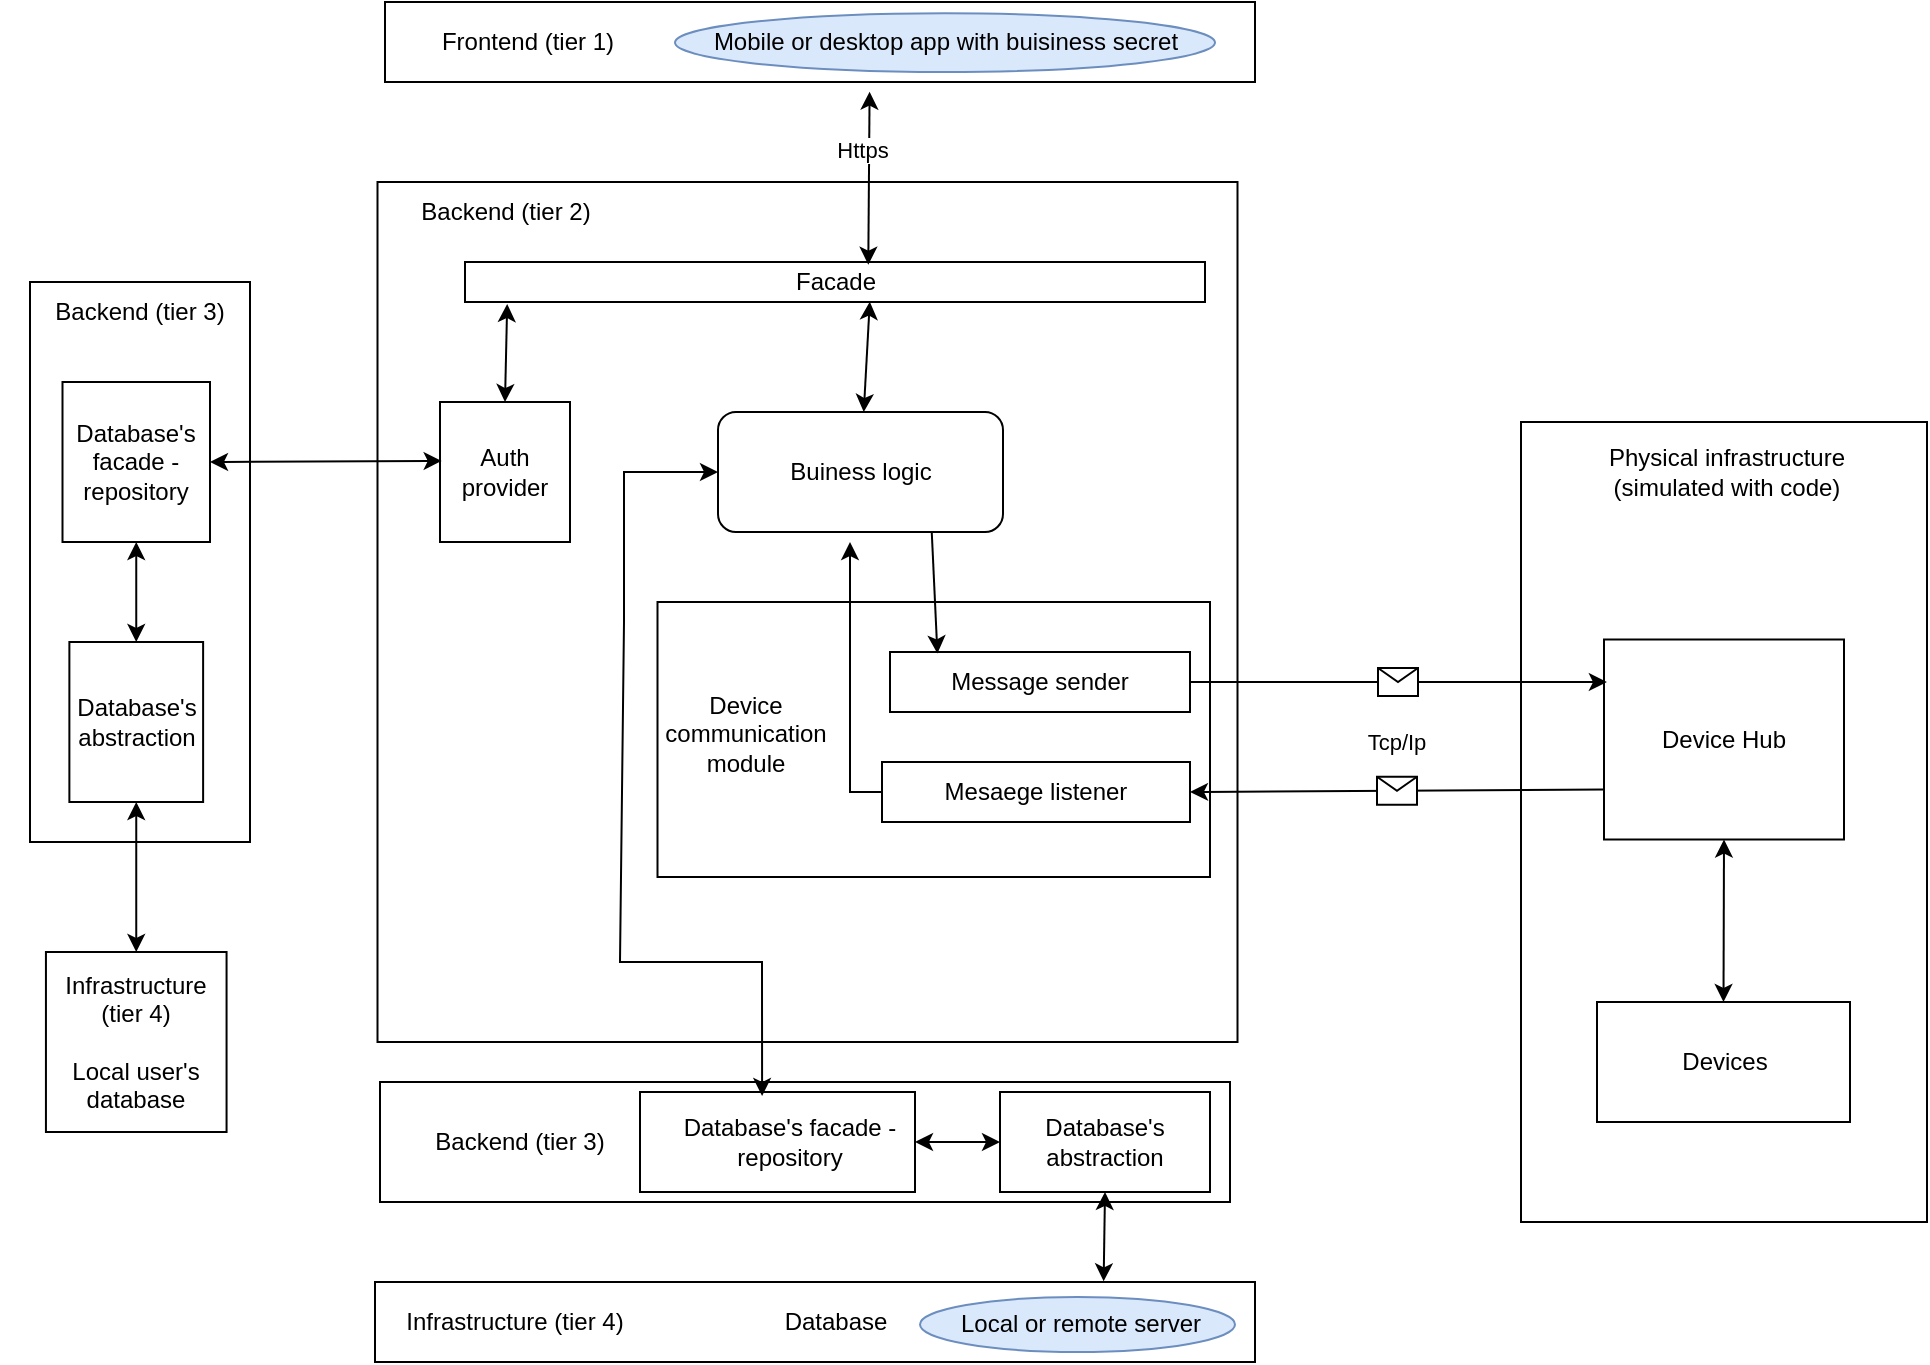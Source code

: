<mxfile version="20.6.0" type="device"><diagram id="EpI23MUeVxXPNa2iNpIE" name="Strona-1"><mxGraphModel dx="1093" dy="585" grid="1" gridSize="10" guides="1" tooltips="1" connect="1" arrows="1" fold="1" page="1" pageScale="1" pageWidth="827" pageHeight="1169" math="0" shadow="0"><root><mxCell id="0"/><mxCell id="1" parent="0"/><mxCell id="vvhBn6osvy8SjjtgUNBW-15" value="" style="rounded=0;whiteSpace=wrap;html=1;" vertex="1" parent="1"><mxGeometry x="815.5" y="220" width="203" height="400" as="geometry"/></mxCell><mxCell id="TXhg_xOX0OTRz-veLfJ1-1" value="" style="rounded=0;whiteSpace=wrap;html=1;" parent="1" vertex="1"><mxGeometry x="245" y="550" width="425" height="60" as="geometry"/></mxCell><mxCell id="Aucku0m20hBpVzamq6ua-1" value="" style="whiteSpace=wrap;html=1;aspect=fixed;" parent="1" vertex="1"><mxGeometry x="243.75" y="100" width="430" height="430" as="geometry"/></mxCell><mxCell id="Aucku0m20hBpVzamq6ua-2" value="" style="rounded=0;whiteSpace=wrap;html=1;" parent="1" vertex="1"><mxGeometry x="247.5" y="10" width="435" height="40" as="geometry"/></mxCell><mxCell id="Aucku0m20hBpVzamq6ua-3" value="Frontend (tier 1)" style="text;html=1;strokeColor=none;fillColor=none;align=center;verticalAlign=middle;whiteSpace=wrap;rounded=0;" parent="1" vertex="1"><mxGeometry x="250" y="15" width="137.5" height="30" as="geometry"/></mxCell><mxCell id="Aucku0m20hBpVzamq6ua-4" value="&lt;div&gt;Backend (tier 2)&lt;/div&gt;" style="text;html=1;strokeColor=none;fillColor=none;align=center;verticalAlign=middle;whiteSpace=wrap;rounded=0;" parent="1" vertex="1"><mxGeometry x="237.5" y="100" width="140" height="30" as="geometry"/></mxCell><mxCell id="Aucku0m20hBpVzamq6ua-6" value="Facade" style="rounded=0;whiteSpace=wrap;html=1;" parent="1" vertex="1"><mxGeometry x="287.5" y="140" width="370" height="20" as="geometry"/></mxCell><mxCell id="Aucku0m20hBpVzamq6ua-9" value="" style="rounded=0;whiteSpace=wrap;html=1;" parent="1" vertex="1"><mxGeometry x="242.5" y="650" width="440" height="40" as="geometry"/></mxCell><mxCell id="Aucku0m20hBpVzamq6ua-10" value="Database " style="text;html=1;strokeColor=none;fillColor=none;align=center;verticalAlign=middle;whiteSpace=wrap;rounded=0;" parent="1" vertex="1"><mxGeometry x="362.5" y="655" width="220" height="30" as="geometry"/></mxCell><mxCell id="Aucku0m20hBpVzamq6ua-11" value="Database's  abstraction" style="rounded=0;whiteSpace=wrap;html=1;" parent="1" vertex="1"><mxGeometry x="555" y="555" width="105" height="50" as="geometry"/></mxCell><mxCell id="Aucku0m20hBpVzamq6ua-20" value="" style="rounded=0;whiteSpace=wrap;html=1;" parent="1" vertex="1"><mxGeometry x="375" y="555" width="137.5" height="50" as="geometry"/></mxCell><mxCell id="Aucku0m20hBpVzamq6ua-21" value="Database's facade - repository" style="text;html=1;strokeColor=none;fillColor=none;align=center;verticalAlign=middle;whiteSpace=wrap;rounded=0;" parent="1" vertex="1"><mxGeometry x="395" y="565" width="110" height="30" as="geometry"/></mxCell><mxCell id="Aucku0m20hBpVzamq6ua-22" value="" style="endArrow=classic;startArrow=classic;html=1;rounded=0;entryX=0;entryY=0.5;entryDx=0;entryDy=0;exitX=1;exitY=0.5;exitDx=0;exitDy=0;" parent="1" source="Aucku0m20hBpVzamq6ua-20" target="Aucku0m20hBpVzamq6ua-11" edge="1"><mxGeometry width="50" height="50" relative="1" as="geometry"><mxPoint x="595" y="380" as="sourcePoint"/><mxPoint x="645" y="330" as="targetPoint"/></mxGeometry></mxCell><mxCell id="Aucku0m20hBpVzamq6ua-23" value="" style="endArrow=classic;startArrow=classic;html=1;rounded=0;entryX=0.5;entryY=1;entryDx=0;entryDy=0;exitX=0.828;exitY=-0.008;exitDx=0;exitDy=0;exitPerimeter=0;" parent="1" source="Aucku0m20hBpVzamq6ua-9" target="Aucku0m20hBpVzamq6ua-11" edge="1"><mxGeometry width="50" height="50" relative="1" as="geometry"><mxPoint x="595" y="370" as="sourcePoint"/><mxPoint x="645" y="320" as="targetPoint"/></mxGeometry></mxCell><mxCell id="Aucku0m20hBpVzamq6ua-24" value="" style="endArrow=classic;startArrow=classic;html=1;rounded=0;entryX=0;entryY=0.5;entryDx=0;entryDy=0;exitX=0.444;exitY=0.04;exitDx=0;exitDy=0;exitPerimeter=0;" parent="1" source="Aucku0m20hBpVzamq6ua-20" target="vvhBn6osvy8SjjtgUNBW-23" edge="1"><mxGeometry width="50" height="50" relative="1" as="geometry"><mxPoint x="595" y="370" as="sourcePoint"/><mxPoint x="482.96" y="228.95" as="targetPoint"/><Array as="points"><mxPoint x="436" y="490"/><mxPoint x="365" y="490"/><mxPoint x="367" y="320"/><mxPoint x="367" y="245"/></Array></mxGeometry></mxCell><mxCell id="Aucku0m20hBpVzamq6ua-25" value="Devices" style="rounded=0;whiteSpace=wrap;html=1;" parent="1" vertex="1"><mxGeometry x="853.5" y="510" width="126.5" height="60" as="geometry"/></mxCell><mxCell id="Aucku0m20hBpVzamq6ua-27" value="" style="rounded=0;whiteSpace=wrap;html=1;" parent="1" vertex="1"><mxGeometry x="383.75" y="310" width="276.25" height="137.5" as="geometry"/></mxCell><mxCell id="Aucku0m20hBpVzamq6ua-28" value="Device communication module" style="text;html=1;strokeColor=none;fillColor=none;align=center;verticalAlign=middle;whiteSpace=wrap;rounded=0;" parent="1" vertex="1"><mxGeometry x="392.5" y="323.75" width="70" height="105" as="geometry"/></mxCell><mxCell id="Aucku0m20hBpVzamq6ua-31" value="" style="endArrow=classic;startArrow=classic;html=1;rounded=0;entryX=0.557;entryY=1.121;entryDx=0;entryDy=0;exitX=0.545;exitY=0.067;exitDx=0;exitDy=0;exitPerimeter=0;entryPerimeter=0;" parent="1" source="Aucku0m20hBpVzamq6ua-6" target="Aucku0m20hBpVzamq6ua-2" edge="1"><mxGeometry width="50" height="50" relative="1" as="geometry"><mxPoint x="595" y="110" as="sourcePoint"/><mxPoint x="645" y="60" as="targetPoint"/></mxGeometry></mxCell><mxCell id="vvhBn6osvy8SjjtgUNBW-19" value="Https" style="edgeLabel;html=1;align=center;verticalAlign=middle;resizable=0;points=[];" vertex="1" connectable="0" parent="Aucku0m20hBpVzamq6ua-31"><mxGeometry x="0.309" y="-1" relative="1" as="geometry"><mxPoint x="-5" y="-1" as="offset"/></mxGeometry></mxCell><mxCell id="Aucku0m20hBpVzamq6ua-39" value="" style="ellipse;whiteSpace=wrap;html=1;fillColor=#dae8fc;strokeColor=#6c8ebf;" parent="1" vertex="1"><mxGeometry x="515" y="657.5" width="157.5" height="27.5" as="geometry"/></mxCell><mxCell id="Aucku0m20hBpVzamq6ua-40" value="Local or remote server" style="text;html=1;strokeColor=none;fillColor=none;align=center;verticalAlign=middle;whiteSpace=wrap;rounded=0;" parent="1" vertex="1"><mxGeometry x="515" y="656.25" width="161.25" height="30" as="geometry"/></mxCell><mxCell id="Aucku0m20hBpVzamq6ua-43" value="Auth provider" style="rounded=0;whiteSpace=wrap;html=1;" parent="1" vertex="1"><mxGeometry x="275" y="210" width="65" height="70" as="geometry"/></mxCell><mxCell id="Aucku0m20hBpVzamq6ua-45" value="" style="endArrow=classic;startArrow=classic;html=1;rounded=0;entryX=0.057;entryY=1.05;entryDx=0;entryDy=0;entryPerimeter=0;exitX=0.5;exitY=0;exitDx=0;exitDy=0;" parent="1" source="Aucku0m20hBpVzamq6ua-43" target="Aucku0m20hBpVzamq6ua-6" edge="1"><mxGeometry width="50" height="50" relative="1" as="geometry"><mxPoint x="595" y="350" as="sourcePoint"/><mxPoint x="645" y="300" as="targetPoint"/></mxGeometry></mxCell><mxCell id="TXhg_xOX0OTRz-veLfJ1-2" value="Backend (tier 3)" style="text;html=1;strokeColor=none;fillColor=none;align=center;verticalAlign=middle;whiteSpace=wrap;rounded=0;" parent="1" vertex="1"><mxGeometry x="260" y="565" width="110" height="30" as="geometry"/></mxCell><mxCell id="TXhg_xOX0OTRz-veLfJ1-3" value="Infrastructure (tier 4)" style="text;html=1;strokeColor=none;fillColor=none;align=center;verticalAlign=middle;whiteSpace=wrap;rounded=0;" parent="1" vertex="1"><mxGeometry x="250" y="655" width="125" height="30" as="geometry"/></mxCell><mxCell id="TXhg_xOX0OTRz-veLfJ1-8" value="Device Hub" style="rounded=0;whiteSpace=wrap;html=1;" parent="1" vertex="1"><mxGeometry x="857" y="328.75" width="120" height="100" as="geometry"/></mxCell><mxCell id="TXhg_xOX0OTRz-veLfJ1-11" value="" style="endArrow=classic;startArrow=classic;html=1;rounded=0;entryX=0.5;entryY=1;entryDx=0;entryDy=0;exitX=0.5;exitY=0;exitDx=0;exitDy=0;" parent="1" source="Aucku0m20hBpVzamq6ua-25" target="TXhg_xOX0OTRz-veLfJ1-8" edge="1"><mxGeometry width="50" height="50" relative="1" as="geometry"><mxPoint x="597" y="540" as="sourcePoint"/><mxPoint x="647" y="490" as="targetPoint"/></mxGeometry></mxCell><mxCell id="TXhg_xOX0OTRz-veLfJ1-12" value="Message sender" style="rounded=0;whiteSpace=wrap;html=1;" parent="1" vertex="1"><mxGeometry x="500" y="335" width="150" height="30" as="geometry"/></mxCell><mxCell id="TXhg_xOX0OTRz-veLfJ1-15" value="Mesaege listener" style="rounded=0;whiteSpace=wrap;html=1;" parent="1" vertex="1"><mxGeometry x="496" y="390" width="154" height="30" as="geometry"/></mxCell><mxCell id="TXhg_xOX0OTRz-veLfJ1-19" value="" style="endArrow=classic;html=1;rounded=0;entryX=0.012;entryY=0.213;entryDx=0;entryDy=0;exitX=1;exitY=0.5;exitDx=0;exitDy=0;entryPerimeter=0;" parent="1" source="TXhg_xOX0OTRz-veLfJ1-12" target="TXhg_xOX0OTRz-veLfJ1-8" edge="1"><mxGeometry relative="1" as="geometry"><mxPoint x="565" y="390" as="sourcePoint"/><mxPoint x="665" y="390" as="targetPoint"/></mxGeometry></mxCell><mxCell id="TXhg_xOX0OTRz-veLfJ1-20" value="" style="shape=message;html=1;outlineConnect=0;" parent="TXhg_xOX0OTRz-veLfJ1-19" vertex="1"><mxGeometry width="20" height="14" relative="1" as="geometry"><mxPoint x="-10" y="-7" as="offset"/></mxGeometry></mxCell><mxCell id="vvhBn6osvy8SjjtgUNBW-20" value="Tcp/Ip" style="edgeLabel;html=1;align=center;verticalAlign=middle;resizable=0;points=[];" vertex="1" connectable="0" parent="TXhg_xOX0OTRz-veLfJ1-19"><mxGeometry x="0.302" y="-2" relative="1" as="geometry"><mxPoint x="-33" y="28" as="offset"/></mxGeometry></mxCell><mxCell id="TXhg_xOX0OTRz-veLfJ1-21" value="" style="endArrow=classic;html=1;rounded=0;entryX=1;entryY=0.5;entryDx=0;entryDy=0;exitX=0;exitY=0.75;exitDx=0;exitDy=0;" parent="1" source="TXhg_xOX0OTRz-veLfJ1-8" target="TXhg_xOX0OTRz-veLfJ1-15" edge="1"><mxGeometry relative="1" as="geometry"><mxPoint x="565" y="390" as="sourcePoint"/><mxPoint x="665" y="390" as="targetPoint"/></mxGeometry></mxCell><mxCell id="TXhg_xOX0OTRz-veLfJ1-22" value="" style="shape=message;html=1;outlineConnect=0;" parent="TXhg_xOX0OTRz-veLfJ1-21" vertex="1"><mxGeometry width="20" height="14" relative="1" as="geometry"><mxPoint x="-10" y="-7" as="offset"/></mxGeometry></mxCell><mxCell id="TXhg_xOX0OTRz-veLfJ1-24" value="Mobile or desktop app with buisiness secret" style="ellipse;whiteSpace=wrap;html=1;fillColor=#dae8fc;strokeColor=#6c8ebf;" parent="1" vertex="1"><mxGeometry x="392.5" y="15.62" width="270" height="29.38" as="geometry"/></mxCell><mxCell id="TXhg_xOX0OTRz-veLfJ1-32" value="" style="endArrow=classic;html=1;rounded=0;exitX=0;exitY=0.5;exitDx=0;exitDy=0;" parent="1" source="TXhg_xOX0OTRz-veLfJ1-12" edge="1"><mxGeometry width="50" height="50" relative="1" as="geometry"><mxPoint x="385" y="430" as="sourcePoint"/><mxPoint x="500" y="350" as="targetPoint"/></mxGeometry></mxCell><mxCell id="TXhg_xOX0OTRz-veLfJ1-33" value="" style="endArrow=classic;html=1;rounded=0;exitX=0;exitY=0.5;exitDx=0;exitDy=0;" parent="1" source="TXhg_xOX0OTRz-veLfJ1-15" edge="1"><mxGeometry width="50" height="50" relative="1" as="geometry"><mxPoint x="385" y="430" as="sourcePoint"/><mxPoint x="480" y="280" as="targetPoint"/><Array as="points"><mxPoint x="480" y="405"/></Array></mxGeometry></mxCell><mxCell id="vvhBn6osvy8SjjtgUNBW-1" value="" style="rounded=0;whiteSpace=wrap;html=1;" vertex="1" parent="1"><mxGeometry x="70" y="150" width="110" height="280" as="geometry"/></mxCell><mxCell id="vvhBn6osvy8SjjtgUNBW-2" value="Database's facade - repository" style="rounded=0;whiteSpace=wrap;html=1;" vertex="1" parent="1"><mxGeometry x="86.25" y="200" width="73.75" height="80" as="geometry"/></mxCell><mxCell id="vvhBn6osvy8SjjtgUNBW-4" value="Database's  abstraction" style="rounded=0;whiteSpace=wrap;html=1;" vertex="1" parent="1"><mxGeometry x="89.69" y="330" width="66.87" height="80" as="geometry"/></mxCell><mxCell id="vvhBn6osvy8SjjtgUNBW-6" value="" style="endArrow=classic;startArrow=classic;html=1;rounded=0;entryX=0.5;entryY=1;entryDx=0;entryDy=0;" edge="1" parent="1" source="vvhBn6osvy8SjjtgUNBW-4" target="vvhBn6osvy8SjjtgUNBW-2"><mxGeometry width="50" height="50" relative="1" as="geometry"><mxPoint x="522.5" y="610.0" as="sourcePoint"/><mxPoint x="240" y="390" as="targetPoint"/></mxGeometry></mxCell><mxCell id="vvhBn6osvy8SjjtgUNBW-7" value="Infrastructure (tier 4)&lt;br&gt;&lt;br&gt;Local user's database" style="rounded=0;whiteSpace=wrap;html=1;" vertex="1" parent="1"><mxGeometry x="77.97" y="485" width="90.31" height="90" as="geometry"/></mxCell><mxCell id="vvhBn6osvy8SjjtgUNBW-8" value="" style="endArrow=classic;startArrow=classic;html=1;rounded=0;exitX=0.5;exitY=0;exitDx=0;exitDy=0;entryX=0.5;entryY=1;entryDx=0;entryDy=0;" edge="1" parent="1" source="vvhBn6osvy8SjjtgUNBW-7" target="vvhBn6osvy8SjjtgUNBW-4"><mxGeometry width="50" height="50" relative="1" as="geometry"><mxPoint x="490" y="490" as="sourcePoint"/><mxPoint x="540" y="440" as="targetPoint"/></mxGeometry></mxCell><mxCell id="vvhBn6osvy8SjjtgUNBW-9" value="" style="endArrow=classic;startArrow=classic;html=1;rounded=0;exitX=1;exitY=0.5;exitDx=0;exitDy=0;entryX=0.013;entryY=0.421;entryDx=0;entryDy=0;entryPerimeter=0;" edge="1" parent="1" source="vvhBn6osvy8SjjtgUNBW-2" target="Aucku0m20hBpVzamq6ua-43"><mxGeometry width="50" height="50" relative="1" as="geometry"><mxPoint x="490" y="460" as="sourcePoint"/><mxPoint x="540" y="410" as="targetPoint"/></mxGeometry></mxCell><mxCell id="vvhBn6osvy8SjjtgUNBW-17" value="Physical infrastructure (simulated with code)" style="text;html=1;strokeColor=none;fillColor=none;align=center;verticalAlign=middle;whiteSpace=wrap;rounded=0;" vertex="1" parent="1"><mxGeometry x="842" y="230" width="153" height="30" as="geometry"/></mxCell><mxCell id="vvhBn6osvy8SjjtgUNBW-23" value="Buiness logic" style="rounded=1;whiteSpace=wrap;html=1;" vertex="1" parent="1"><mxGeometry x="414" y="215" width="142.5" height="60" as="geometry"/></mxCell><mxCell id="vvhBn6osvy8SjjtgUNBW-24" value="" style="endArrow=classic;startArrow=classic;html=1;rounded=0;entryX=0.547;entryY=0.993;entryDx=0;entryDy=0;entryPerimeter=0;" edge="1" parent="1" source="vvhBn6osvy8SjjtgUNBW-23" target="Aucku0m20hBpVzamq6ua-6"><mxGeometry width="50" height="50" relative="1" as="geometry"><mxPoint x="580" y="380" as="sourcePoint"/><mxPoint x="630" y="330" as="targetPoint"/></mxGeometry></mxCell><mxCell id="vvhBn6osvy8SjjtgUNBW-27" value="&lt;div&gt;Backend (tier 3)&lt;/div&gt;" style="text;html=1;strokeColor=none;fillColor=none;align=center;verticalAlign=middle;whiteSpace=wrap;rounded=0;" vertex="1" parent="1"><mxGeometry x="55" y="150" width="140" height="30" as="geometry"/></mxCell><mxCell id="vvhBn6osvy8SjjtgUNBW-32" value="" style="endArrow=classic;html=1;rounded=0;entryX=0.158;entryY=0.024;entryDx=0;entryDy=0;entryPerimeter=0;exitX=0.75;exitY=1;exitDx=0;exitDy=0;" edge="1" parent="1" source="vvhBn6osvy8SjjtgUNBW-23" target="TXhg_xOX0OTRz-veLfJ1-12"><mxGeometry width="50" height="50" relative="1" as="geometry"><mxPoint x="470" y="380" as="sourcePoint"/><mxPoint x="520" y="330" as="targetPoint"/></mxGeometry></mxCell></root></mxGraphModel></diagram></mxfile>
